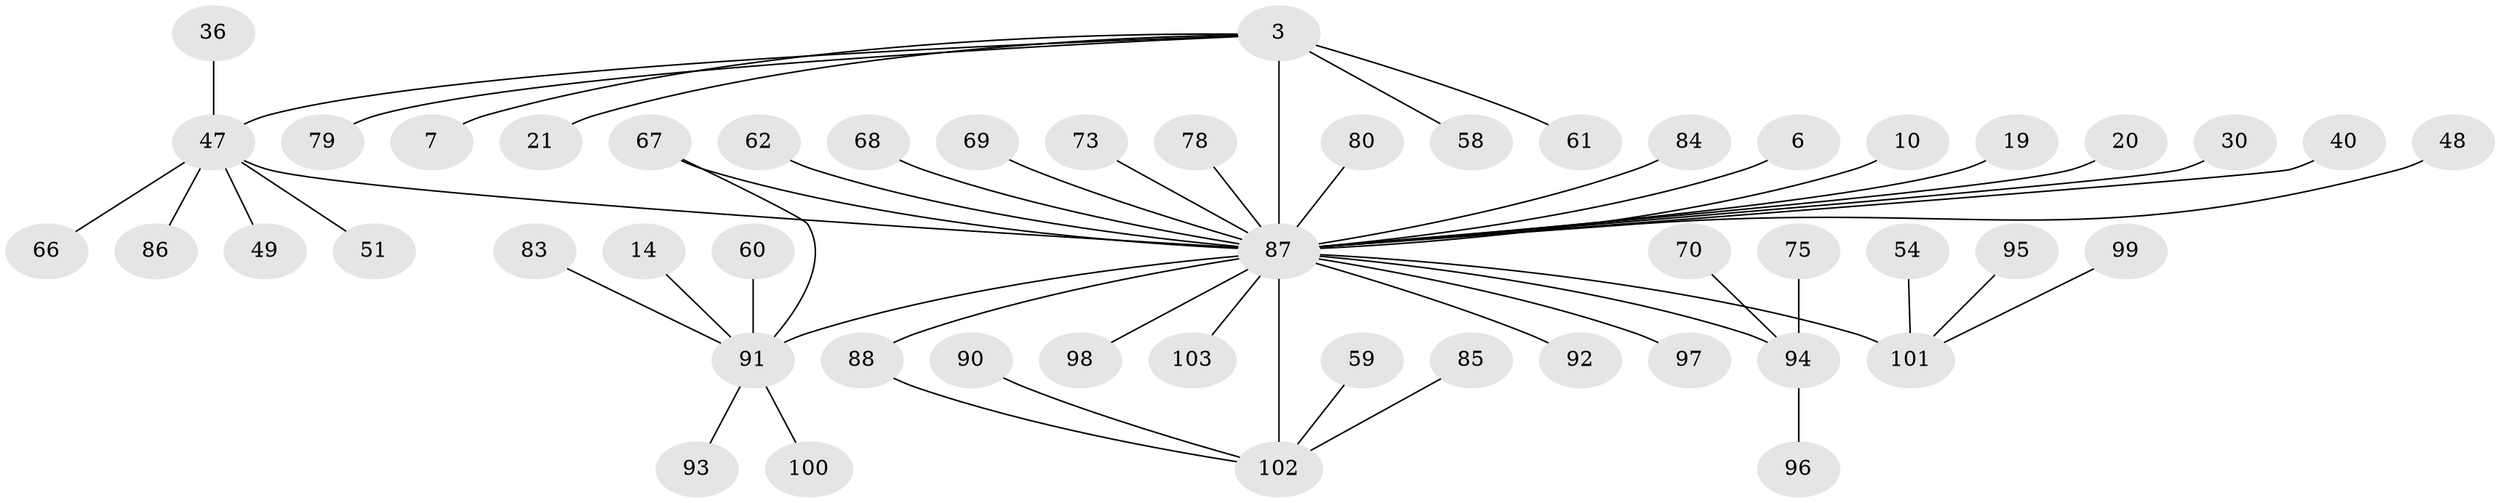 // original degree distribution, {19: 0.009708737864077669, 7: 0.038834951456310676, 21: 0.009708737864077669, 17: 0.009708737864077669, 1: 0.4563106796116505, 12: 0.009708737864077669, 6: 0.019417475728155338, 5: 0.04854368932038835, 9: 0.009708737864077669, 4: 0.05825242718446602, 2: 0.22330097087378642, 3: 0.0970873786407767, 10: 0.009708737864077669}
// Generated by graph-tools (version 1.1) at 2025/48/03/09/25 04:48:47]
// undirected, 51 vertices, 53 edges
graph export_dot {
graph [start="1"]
  node [color=gray90,style=filled];
  3 [super="+2"];
  6;
  7;
  10;
  14;
  19;
  20;
  21;
  30;
  36;
  40;
  47 [super="+13"];
  48;
  49;
  51;
  54;
  58;
  59;
  60;
  61;
  62;
  66;
  67;
  68;
  69;
  70;
  73 [super="+33"];
  75;
  78 [super="+55"];
  79;
  80 [super="+29+57+77"];
  83;
  84;
  85;
  86;
  87 [super="+52+41+72+82"];
  88;
  90;
  91 [super="+46+65"];
  92;
  93 [super="+25"];
  94 [super="+37+38"];
  95;
  96;
  97 [super="+74"];
  98 [super="+71"];
  99;
  100;
  101 [super="+50+76"];
  102 [super="+89+64"];
  103;
  3 -- 21;
  3 -- 47 [weight=2];
  3 -- 58;
  3 -- 61;
  3 -- 7;
  3 -- 79;
  3 -- 87 [weight=16];
  6 -- 87;
  10 -- 87;
  14 -- 91;
  19 -- 87;
  20 -- 87;
  30 -- 87;
  36 -- 47;
  40 -- 87;
  47 -- 51;
  47 -- 66;
  47 -- 49;
  47 -- 86;
  47 -- 87 [weight=3];
  48 -- 87;
  54 -- 101;
  59 -- 102;
  60 -- 91;
  62 -- 87;
  67 -- 91;
  67 -- 87;
  68 -- 87;
  69 -- 87;
  70 -- 94;
  73 -- 87;
  75 -- 94;
  78 -- 87 [weight=2];
  80 -- 87;
  83 -- 91;
  84 -- 87;
  85 -- 102;
  87 -- 91 [weight=11];
  87 -- 88;
  87 -- 101 [weight=5];
  87 -- 103;
  87 -- 94 [weight=4];
  87 -- 92;
  87 -- 97;
  87 -- 98;
  87 -- 102 [weight=3];
  88 -- 102;
  90 -- 102;
  91 -- 100;
  91 -- 93;
  94 -- 96;
  95 -- 101;
  99 -- 101;
}
